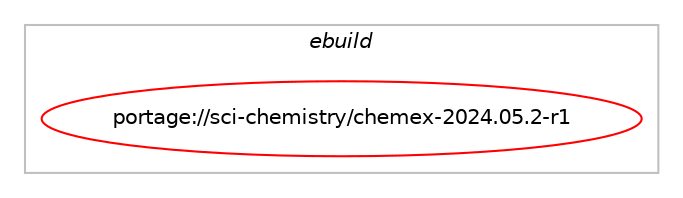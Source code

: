 digraph prolog {

# *************
# Graph options
# *************

newrank=true;
concentrate=true;
compound=true;
graph [rankdir=LR,fontname=Helvetica,fontsize=10,ranksep=1.5];#, ranksep=2.5, nodesep=0.2];
edge  [arrowhead=vee];
node  [fontname=Helvetica,fontsize=10];

# **********
# The ebuild
# **********

subgraph cluster_leftcol {
color=gray;
label=<<i>ebuild</i>>;
id [label="portage://sci-chemistry/chemex-2024.05.2-r1", color=red, width=4, href="../sci-chemistry/chemex-2024.05.2-r1.svg"];
}

# ****************
# The dependencies
# ****************

subgraph cluster_midcol {
color=gray;
label=<<i>dependencies</i>>;
subgraph cluster_compile {
fillcolor="#eeeeee";
style=filled;
label=<<i>compile</i>>;
# *** BEGIN UNKNOWN DEPENDENCY TYPE (TODO) ***
# id -> equal(use_conditional_group(positive,python_single_target_python3_11,portage://sci-chemistry/chemex-2024.05.2-r1,[package_dependency(portage://sci-chemistry/chemex-2024.05.2-r1,install,no,dev-python,annotated-types,greaterequal,[0.6.0,,,0.6.0],[],[use(enable(python_targets_python3_11),negative)]),package_dependency(portage://sci-chemistry/chemex-2024.05.2-r1,install,no,dev-python,cachetools,greaterequal,[5.3.3,,,5.3.3],[],[use(enable(python_targets_python3_11),negative)]),package_dependency(portage://sci-chemistry/chemex-2024.05.2-r1,install,no,dev-python,emcee,greaterequal,[3.1.4,,,3.1.4],[],[use(enable(python_targets_python3_11),negative)]),package_dependency(portage://sci-chemistry/chemex-2024.05.2-r1,install,no,dev-python,lmfit,greaterequal,[1.2.2,,,1.2.2],[],[use(enable(python_targets_python3_11),negative)]),package_dependency(portage://sci-chemistry/chemex-2024.05.2-r1,install,no,dev-python,matplotlib,greaterequal,[3.8.4,,,3.8.4],[],[use(enable(python_targets_python3_11),negative)]),package_dependency(portage://sci-chemistry/chemex-2024.05.2-r1,install,no,dev-python,numpy,greaterequal,[1.26.4,,,1.26.4],[],[use(enable(python_targets_python3_11),negative)]),package_dependency(portage://sci-chemistry/chemex-2024.05.2-r1,install,no,dev-python,pydantic,greaterequal,[2.6.4,,,2.6.4],[],[use(enable(python_targets_python3_11),negative)]),package_dependency(portage://sci-chemistry/chemex-2024.05.2-r1,install,no,dev-python,rapidfuzz,greaterequal,[3.7.0,,,3.7.0],[],[use(enable(python_targets_python3_11),negative)]),package_dependency(portage://sci-chemistry/chemex-2024.05.2-r1,install,no,dev-python,rich,greaterequal,[13.7.1,,,13.7.1],[],[use(enable(python_targets_python3_11),negative)]),package_dependency(portage://sci-chemistry/chemex-2024.05.2-r1,install,no,dev-python,scipy,greaterequal,[1.13.0,,,1.13.0],[],[use(enable(python_targets_python3_11),negative)])]))
# *** END UNKNOWN DEPENDENCY TYPE (TODO) ***

# *** BEGIN UNKNOWN DEPENDENCY TYPE (TODO) ***
# id -> equal(use_conditional_group(positive,python_single_target_python3_12,portage://sci-chemistry/chemex-2024.05.2-r1,[package_dependency(portage://sci-chemistry/chemex-2024.05.2-r1,install,no,dev-python,annotated-types,greaterequal,[0.6.0,,,0.6.0],[],[use(enable(python_targets_python3_12),negative)]),package_dependency(portage://sci-chemistry/chemex-2024.05.2-r1,install,no,dev-python,cachetools,greaterequal,[5.3.3,,,5.3.3],[],[use(enable(python_targets_python3_12),negative)]),package_dependency(portage://sci-chemistry/chemex-2024.05.2-r1,install,no,dev-python,emcee,greaterequal,[3.1.4,,,3.1.4],[],[use(enable(python_targets_python3_12),negative)]),package_dependency(portage://sci-chemistry/chemex-2024.05.2-r1,install,no,dev-python,lmfit,greaterequal,[1.2.2,,,1.2.2],[],[use(enable(python_targets_python3_12),negative)]),package_dependency(portage://sci-chemistry/chemex-2024.05.2-r1,install,no,dev-python,matplotlib,greaterequal,[3.8.4,,,3.8.4],[],[use(enable(python_targets_python3_12),negative)]),package_dependency(portage://sci-chemistry/chemex-2024.05.2-r1,install,no,dev-python,numpy,greaterequal,[1.26.4,,,1.26.4],[],[use(enable(python_targets_python3_12),negative)]),package_dependency(portage://sci-chemistry/chemex-2024.05.2-r1,install,no,dev-python,pydantic,greaterequal,[2.6.4,,,2.6.4],[],[use(enable(python_targets_python3_12),negative)]),package_dependency(portage://sci-chemistry/chemex-2024.05.2-r1,install,no,dev-python,rapidfuzz,greaterequal,[3.7.0,,,3.7.0],[],[use(enable(python_targets_python3_12),negative)]),package_dependency(portage://sci-chemistry/chemex-2024.05.2-r1,install,no,dev-python,rich,greaterequal,[13.7.1,,,13.7.1],[],[use(enable(python_targets_python3_12),negative)]),package_dependency(portage://sci-chemistry/chemex-2024.05.2-r1,install,no,dev-python,scipy,greaterequal,[1.13.0,,,1.13.0],[],[use(enable(python_targets_python3_12),negative)])]))
# *** END UNKNOWN DEPENDENCY TYPE (TODO) ***

}
subgraph cluster_compileandrun {
fillcolor="#eeeeee";
style=filled;
label=<<i>compile and run</i>>;
}
subgraph cluster_run {
fillcolor="#eeeeee";
style=filled;
label=<<i>run</i>>;
# *** BEGIN UNKNOWN DEPENDENCY TYPE (TODO) ***
# id -> equal(use_conditional_group(positive,python_single_target_python3_11,portage://sci-chemistry/chemex-2024.05.2-r1,[package_dependency(portage://sci-chemistry/chemex-2024.05.2-r1,run,no,dev-lang,python,none,[,,],[slot(3.11)],[])]))
# *** END UNKNOWN DEPENDENCY TYPE (TODO) ***

# *** BEGIN UNKNOWN DEPENDENCY TYPE (TODO) ***
# id -> equal(use_conditional_group(positive,python_single_target_python3_11,portage://sci-chemistry/chemex-2024.05.2-r1,[package_dependency(portage://sci-chemistry/chemex-2024.05.2-r1,run,no,dev-python,annotated-types,greaterequal,[0.6.0,,,0.6.0],[],[use(enable(python_targets_python3_11),negative)]),package_dependency(portage://sci-chemistry/chemex-2024.05.2-r1,run,no,dev-python,cachetools,greaterequal,[5.3.3,,,5.3.3],[],[use(enable(python_targets_python3_11),negative)]),package_dependency(portage://sci-chemistry/chemex-2024.05.2-r1,run,no,dev-python,emcee,greaterequal,[3.1.4,,,3.1.4],[],[use(enable(python_targets_python3_11),negative)]),package_dependency(portage://sci-chemistry/chemex-2024.05.2-r1,run,no,dev-python,lmfit,greaterequal,[1.2.2,,,1.2.2],[],[use(enable(python_targets_python3_11),negative)]),package_dependency(portage://sci-chemistry/chemex-2024.05.2-r1,run,no,dev-python,matplotlib,greaterequal,[3.8.4,,,3.8.4],[],[use(enable(python_targets_python3_11),negative)]),package_dependency(portage://sci-chemistry/chemex-2024.05.2-r1,run,no,dev-python,numpy,greaterequal,[1.26.4,,,1.26.4],[],[use(enable(python_targets_python3_11),negative)]),package_dependency(portage://sci-chemistry/chemex-2024.05.2-r1,run,no,dev-python,pydantic,greaterequal,[2.6.4,,,2.6.4],[],[use(enable(python_targets_python3_11),negative)]),package_dependency(portage://sci-chemistry/chemex-2024.05.2-r1,run,no,dev-python,rapidfuzz,greaterequal,[3.7.0,,,3.7.0],[],[use(enable(python_targets_python3_11),negative)]),package_dependency(portage://sci-chemistry/chemex-2024.05.2-r1,run,no,dev-python,rich,greaterequal,[13.7.1,,,13.7.1],[],[use(enable(python_targets_python3_11),negative)]),package_dependency(portage://sci-chemistry/chemex-2024.05.2-r1,run,no,dev-python,scipy,greaterequal,[1.13.0,,,1.13.0],[],[use(enable(python_targets_python3_11),negative)])]))
# *** END UNKNOWN DEPENDENCY TYPE (TODO) ***

# *** BEGIN UNKNOWN DEPENDENCY TYPE (TODO) ***
# id -> equal(use_conditional_group(positive,python_single_target_python3_12,portage://sci-chemistry/chemex-2024.05.2-r1,[package_dependency(portage://sci-chemistry/chemex-2024.05.2-r1,run,no,dev-lang,python,none,[,,],[slot(3.12)],[])]))
# *** END UNKNOWN DEPENDENCY TYPE (TODO) ***

# *** BEGIN UNKNOWN DEPENDENCY TYPE (TODO) ***
# id -> equal(use_conditional_group(positive,python_single_target_python3_12,portage://sci-chemistry/chemex-2024.05.2-r1,[package_dependency(portage://sci-chemistry/chemex-2024.05.2-r1,run,no,dev-python,annotated-types,greaterequal,[0.6.0,,,0.6.0],[],[use(enable(python_targets_python3_12),negative)]),package_dependency(portage://sci-chemistry/chemex-2024.05.2-r1,run,no,dev-python,cachetools,greaterequal,[5.3.3,,,5.3.3],[],[use(enable(python_targets_python3_12),negative)]),package_dependency(portage://sci-chemistry/chemex-2024.05.2-r1,run,no,dev-python,emcee,greaterequal,[3.1.4,,,3.1.4],[],[use(enable(python_targets_python3_12),negative)]),package_dependency(portage://sci-chemistry/chemex-2024.05.2-r1,run,no,dev-python,lmfit,greaterequal,[1.2.2,,,1.2.2],[],[use(enable(python_targets_python3_12),negative)]),package_dependency(portage://sci-chemistry/chemex-2024.05.2-r1,run,no,dev-python,matplotlib,greaterequal,[3.8.4,,,3.8.4],[],[use(enable(python_targets_python3_12),negative)]),package_dependency(portage://sci-chemistry/chemex-2024.05.2-r1,run,no,dev-python,numpy,greaterequal,[1.26.4,,,1.26.4],[],[use(enable(python_targets_python3_12),negative)]),package_dependency(portage://sci-chemistry/chemex-2024.05.2-r1,run,no,dev-python,pydantic,greaterequal,[2.6.4,,,2.6.4],[],[use(enable(python_targets_python3_12),negative)]),package_dependency(portage://sci-chemistry/chemex-2024.05.2-r1,run,no,dev-python,rapidfuzz,greaterequal,[3.7.0,,,3.7.0],[],[use(enable(python_targets_python3_12),negative)]),package_dependency(portage://sci-chemistry/chemex-2024.05.2-r1,run,no,dev-python,rich,greaterequal,[13.7.1,,,13.7.1],[],[use(enable(python_targets_python3_12),negative)]),package_dependency(portage://sci-chemistry/chemex-2024.05.2-r1,run,no,dev-python,scipy,greaterequal,[1.13.0,,,1.13.0],[],[use(enable(python_targets_python3_12),negative)])]))
# *** END UNKNOWN DEPENDENCY TYPE (TODO) ***

}
}

# **************
# The candidates
# **************

subgraph cluster_choices {
rank=same;
color=gray;
label=<<i>candidates</i>>;

}

}

